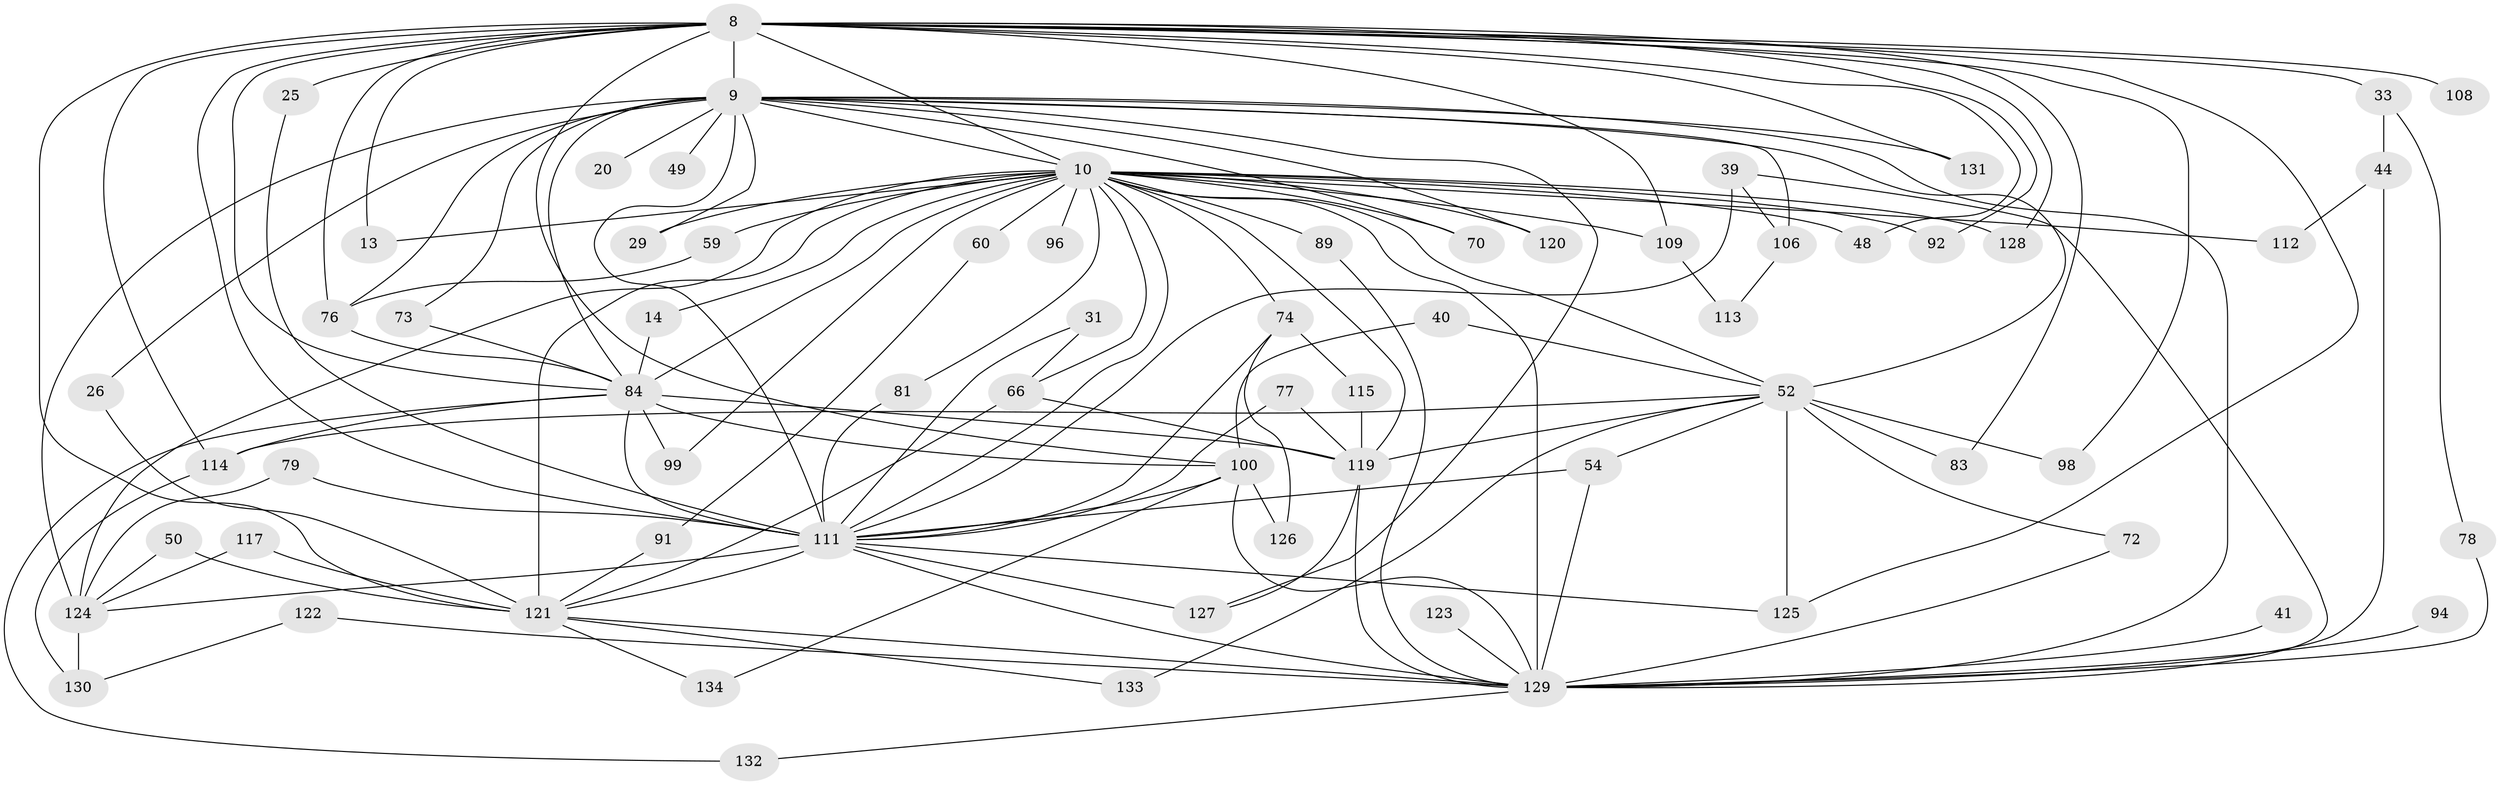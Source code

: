 // original degree distribution, {12: 0.007462686567164179, 20: 0.007462686567164179, 31: 0.007462686567164179, 16: 0.014925373134328358, 21: 0.014925373134328358, 23: 0.007462686567164179, 22: 0.007462686567164179, 28: 0.007462686567164179, 4: 0.1044776119402985, 10: 0.014925373134328358, 2: 0.5074626865671642, 3: 0.208955223880597, 9: 0.022388059701492536, 8: 0.007462686567164179, 6: 0.022388059701492536, 5: 0.029850746268656716, 7: 0.007462686567164179}
// Generated by graph-tools (version 1.1) at 2025/46/03/09/25 04:46:04]
// undirected, 67 vertices, 139 edges
graph export_dot {
graph [start="1"]
  node [color=gray90,style=filled];
  8 [super="+6"];
  9 [super="+5"];
  10 [super="+3"];
  13;
  14;
  20;
  25;
  26;
  29;
  31;
  33;
  39;
  40;
  41;
  44 [super="+43"];
  48;
  49;
  50;
  52 [super="+36+37"];
  54 [super="+27"];
  59;
  60;
  66 [super="+19+64"];
  70;
  72;
  73;
  74 [super="+11"];
  76 [super="+47+51"];
  77;
  78;
  79;
  81;
  83 [super="+69"];
  84 [super="+34+7"];
  89 [super="+62"];
  91;
  92;
  94 [super="+63"];
  96;
  98;
  99;
  100 [super="+22+46+82"];
  106 [super="+42"];
  108;
  109 [super="+71"];
  111 [super="+105+110"];
  112 [super="+104"];
  113;
  114 [super="+107"];
  115;
  117;
  119 [super="+95+16+93"];
  120;
  121 [super="+15+28+55+101+88"];
  122;
  123;
  124 [super="+102+75"];
  125 [super="+103"];
  126;
  127 [super="+24"];
  128 [super="+58"];
  129 [super="+21+35+118+85"];
  130 [super="+116"];
  131;
  132;
  133;
  134;
  8 -- 9 [weight=4];
  8 -- 10 [weight=4];
  8 -- 33 [weight=2];
  8 -- 48;
  8 -- 98;
  8 -- 108 [weight=2];
  8 -- 109 [weight=2];
  8 -- 131;
  8 -- 13;
  8 -- 76 [weight=2];
  8 -- 25;
  8 -- 92;
  8 -- 128;
  8 -- 84 [weight=4];
  8 -- 121 [weight=4];
  8 -- 83 [weight=2];
  8 -- 125;
  8 -- 111 [weight=6];
  8 -- 100;
  8 -- 114;
  9 -- 10 [weight=4];
  9 -- 20 [weight=2];
  9 -- 29;
  9 -- 49 [weight=2];
  9 -- 73;
  9 -- 106 [weight=2];
  9 -- 120;
  9 -- 129 [weight=4];
  9 -- 131;
  9 -- 70;
  9 -- 26;
  9 -- 52 [weight=3];
  9 -- 127;
  9 -- 84 [weight=5];
  9 -- 111 [weight=5];
  9 -- 124 [weight=2];
  9 -- 76;
  10 -- 13;
  10 -- 14;
  10 -- 29;
  10 -- 59;
  10 -- 60 [weight=2];
  10 -- 74 [weight=2];
  10 -- 89 [weight=2];
  10 -- 92;
  10 -- 99;
  10 -- 124 [weight=3];
  10 -- 109;
  10 -- 128 [weight=2];
  10 -- 66;
  10 -- 70;
  10 -- 81;
  10 -- 96;
  10 -- 48;
  10 -- 112 [weight=2];
  10 -- 120;
  10 -- 84 [weight=5];
  10 -- 121 [weight=4];
  10 -- 52;
  10 -- 119;
  10 -- 111 [weight=5];
  10 -- 129 [weight=6];
  14 -- 84;
  25 -- 111;
  26 -- 121;
  31 -- 66;
  31 -- 111;
  33 -- 78;
  33 -- 44;
  39 -- 106;
  39 -- 111;
  39 -- 129;
  40 -- 100;
  40 -- 52;
  41 -- 129 [weight=2];
  44 -- 112;
  44 -- 129 [weight=2];
  50 -- 121;
  50 -- 124;
  52 -- 54;
  52 -- 72;
  52 -- 125;
  52 -- 133;
  52 -- 119 [weight=2];
  52 -- 98;
  52 -- 83 [weight=2];
  52 -- 114;
  54 -- 111;
  54 -- 129;
  59 -- 76;
  60 -- 91;
  66 -- 119 [weight=2];
  66 -- 121 [weight=2];
  72 -- 129;
  73 -- 84;
  74 -- 126;
  74 -- 115;
  74 -- 111;
  76 -- 84;
  77 -- 119;
  77 -- 111;
  78 -- 129;
  79 -- 111;
  79 -- 124;
  81 -- 111;
  84 -- 99;
  84 -- 132;
  84 -- 100;
  84 -- 114;
  84 -- 119 [weight=2];
  84 -- 111 [weight=4];
  89 -- 129;
  91 -- 121;
  94 -- 129 [weight=3];
  100 -- 134;
  100 -- 126;
  100 -- 111 [weight=2];
  100 -- 129 [weight=2];
  106 -- 113;
  109 -- 113;
  111 -- 129;
  111 -- 121 [weight=3];
  111 -- 125;
  111 -- 127 [weight=2];
  111 -- 124;
  114 -- 130;
  115 -- 119;
  117 -- 121;
  117 -- 124;
  119 -- 127;
  119 -- 129;
  121 -- 134;
  121 -- 133;
  121 -- 129 [weight=2];
  122 -- 130;
  122 -- 129;
  123 -- 129 [weight=2];
  124 -- 130 [weight=2];
  129 -- 132;
}
